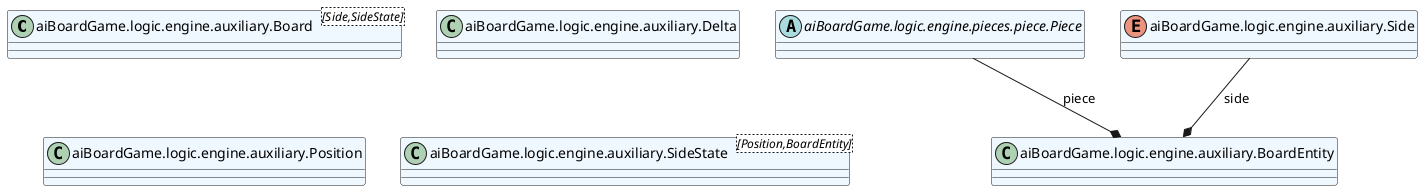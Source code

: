 @startuml classes_aux
set namespaceSeparator none
class "aiBoardGame.logic.engine.auxiliary.Board" as aiBoardGame.logic.engine.auxiliary.Board<[Side,SideState]> #aliceblue {
}
class "aiBoardGame.logic.engine.auxiliary.BoardEntity" as aiBoardGame.logic.engine.auxiliary.BoardEntity #aliceblue {
}
abstract class "aiBoardGame.logic.engine.pieces.piece.Piece" as aiBoardGame.logic.engine.pieces.piece.Piece #aliceblue {
}
class "aiBoardGame.logic.engine.auxiliary.Delta" as aiBoardGame.logic.engine.auxiliary.Delta #aliceblue {
}
class "aiBoardGame.logic.engine.auxiliary.Position" as aiBoardGame.logic.engine.auxiliary.Position #aliceblue {
}
enum "aiBoardGame.logic.engine.auxiliary.Side" as aiBoardGame.logic.engine.auxiliary.Side #aliceblue {
}
class "aiBoardGame.logic.engine.auxiliary.SideState" as aiBoardGame.logic.engine.auxiliary.SideState<[Position,BoardEntity]> #aliceblue {
}
aiBoardGame.logic.engine.auxiliary.Side --* aiBoardGame.logic.engine.auxiliary.BoardEntity : side
aiBoardGame.logic.engine.pieces.piece.Piece --* aiBoardGame.logic.engine.auxiliary.BoardEntity : piece
@enduml
